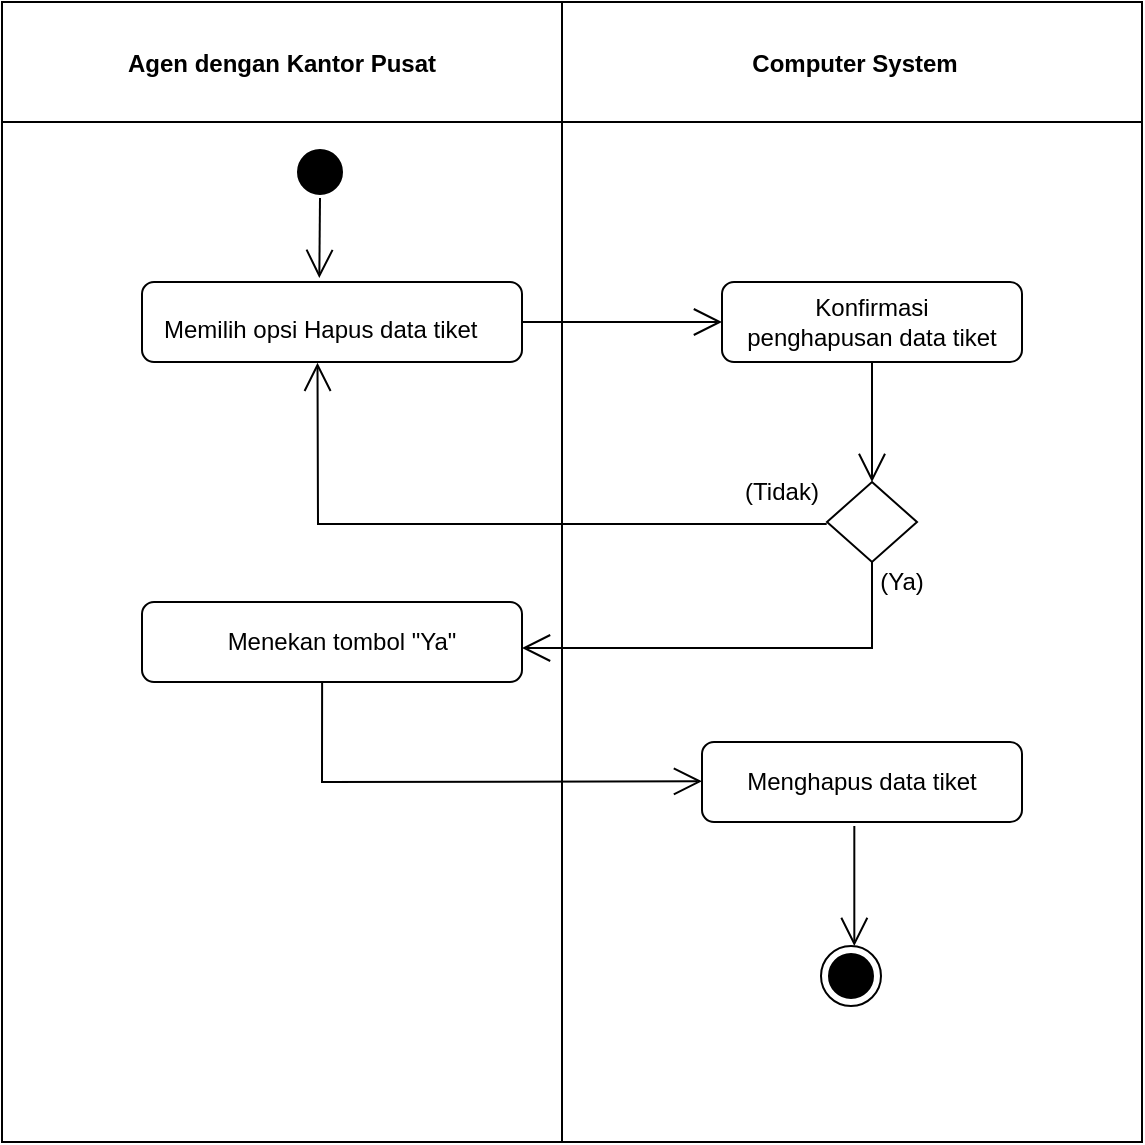 <mxfile version="20.4.0" type="device" pages="5"><diagram id="fzYtFEE2aGmvZtqKyK_m" name="Hapus Data Tiket"><mxGraphModel dx="1038" dy="1671" grid="1" gridSize="10" guides="1" tooltips="1" connect="1" arrows="1" fold="1" page="1" pageScale="1" pageWidth="850" pageHeight="1100" math="0" shadow="0"><root><mxCell id="0"/><mxCell id="1" parent="0"/><mxCell id="LLcMNdsuSrFUatU_9KS7-2" value="" style="rounded=0;whiteSpace=wrap;html=1;" parent="1" vertex="1"><mxGeometry x="160" y="-1040" width="560" height="570" as="geometry"/></mxCell><mxCell id="LLcMNdsuSrFUatU_9KS7-3" value="" style="rounded=0;whiteSpace=wrap;html=1;" parent="1" vertex="1"><mxGeometry x="150" y="-1040" width="280" height="570" as="geometry"/></mxCell><mxCell id="LLcMNdsuSrFUatU_9KS7-5" value="" style="rounded=0;whiteSpace=wrap;html=1;" parent="1" vertex="1"><mxGeometry x="150" y="-1040" width="570" height="60" as="geometry"/></mxCell><mxCell id="LLcMNdsuSrFUatU_9KS7-6" value="" style="rounded=0;whiteSpace=wrap;html=1;" parent="1" vertex="1"><mxGeometry x="150" y="-1040" width="280" height="60" as="geometry"/></mxCell><mxCell id="LLcMNdsuSrFUatU_9KS7-10" value="" style="ellipse;html=1;shape=startState;fillColor=#000000;strokeColor=#000000;" parent="1" vertex="1"><mxGeometry x="294" y="-970" width="30" height="30" as="geometry"/></mxCell><mxCell id="LLcMNdsuSrFUatU_9KS7-15" value="" style="rounded=1;whiteSpace=wrap;html=1;" parent="1" vertex="1"><mxGeometry x="220" y="-900" width="190" height="40" as="geometry"/></mxCell><mxCell id="LLcMNdsuSrFUatU_9KS7-18" value="Memilih opsi Hapus data tiket" style="text;strokeColor=none;fillColor=none;spacingLeft=4;spacingRight=4;overflow=hidden;rotatable=0;points=[[0,0.5],[1,0.5]];portConstraint=eastwest;fontSize=12;" parent="1" vertex="1"><mxGeometry x="225" y="-890" width="170" height="30" as="geometry"/></mxCell><mxCell id="LLcMNdsuSrFUatU_9KS7-26" value="" style="rounded=1;whiteSpace=wrap;html=1;" parent="1" vertex="1"><mxGeometry x="510" y="-900" width="150" height="40" as="geometry"/></mxCell><mxCell id="LLcMNdsuSrFUatU_9KS7-28" value="Konfirmasi penghapusan data tiket" style="text;html=1;strokeColor=none;fillColor=none;align=center;verticalAlign=middle;whiteSpace=wrap;rounded=0;" parent="1" vertex="1"><mxGeometry x="520" y="-895" width="130" height="30" as="geometry"/></mxCell><mxCell id="LLcMNdsuSrFUatU_9KS7-30" value="" style="rhombus;whiteSpace=wrap;html=1;" parent="1" vertex="1"><mxGeometry x="562.5" y="-800" width="45" height="40" as="geometry"/></mxCell><mxCell id="LLcMNdsuSrFUatU_9KS7-33" value="" style="rounded=1;whiteSpace=wrap;html=1;" parent="1" vertex="1"><mxGeometry x="220" y="-740" width="190" height="40" as="geometry"/></mxCell><mxCell id="LLcMNdsuSrFUatU_9KS7-34" value="Menekan tombol &quot;Ya&quot;" style="text;html=1;strokeColor=none;fillColor=none;align=center;verticalAlign=middle;whiteSpace=wrap;rounded=0;" parent="1" vertex="1"><mxGeometry x="250" y="-735" width="140" height="30" as="geometry"/></mxCell><mxCell id="LLcMNdsuSrFUatU_9KS7-35" value="(Ya)" style="text;html=1;strokeColor=none;fillColor=none;align=center;verticalAlign=middle;whiteSpace=wrap;rounded=0;" parent="1" vertex="1"><mxGeometry x="570" y="-765" width="60" height="30" as="geometry"/></mxCell><mxCell id="LLcMNdsuSrFUatU_9KS7-36" value="(Tidak)" style="text;html=1;strokeColor=none;fillColor=none;align=center;verticalAlign=middle;whiteSpace=wrap;rounded=0;" parent="1" vertex="1"><mxGeometry x="510" y="-810" width="60" height="30" as="geometry"/></mxCell><mxCell id="LLcMNdsuSrFUatU_9KS7-37" value="" style="rounded=1;whiteSpace=wrap;html=1;" parent="1" vertex="1"><mxGeometry x="500" y="-670" width="160" height="40" as="geometry"/></mxCell><mxCell id="LLcMNdsuSrFUatU_9KS7-38" value="Menghapus data tiket" style="text;html=1;strokeColor=none;fillColor=none;align=center;verticalAlign=middle;whiteSpace=wrap;rounded=0;" parent="1" vertex="1"><mxGeometry x="520" y="-665" width="120" height="30" as="geometry"/></mxCell><mxCell id="LLcMNdsuSrFUatU_9KS7-40" value="" style="ellipse;html=1;shape=endState;fillColor=#000000;strokeColor=#000000;" parent="1" vertex="1"><mxGeometry x="559.5" y="-568" width="30" height="30" as="geometry"/></mxCell><mxCell id="LLcMNdsuSrFUatU_9KS7-44" value="Agen dengan Kantor Pusat" style="text;align=center;fontStyle=1;verticalAlign=middle;spacingLeft=3;spacingRight=3;strokeColor=none;rotatable=0;points=[[0,0.5],[1,0.5]];portConstraint=eastwest;" parent="1" vertex="1"><mxGeometry x="250" y="-1023" width="80" height="26" as="geometry"/></mxCell><mxCell id="LLcMNdsuSrFUatU_9KS7-45" value="Computer System" style="text;align=center;fontStyle=1;verticalAlign=middle;spacingLeft=3;spacingRight=3;strokeColor=none;rotatable=0;points=[[0,0.5],[1,0.5]];portConstraint=eastwest;" parent="1" vertex="1"><mxGeometry x="536.5" y="-1023" width="80" height="26" as="geometry"/></mxCell><mxCell id="kRzmGYzsAsfbjJtH6zPh-3" value="" style="endArrow=open;endFill=1;endSize=12;html=1;rounded=0;strokeColor=#000000;" parent="1" edge="1"><mxGeometry width="160" relative="1" as="geometry"><mxPoint x="309" y="-942" as="sourcePoint"/><mxPoint x="308.66" y="-902" as="targetPoint"/><Array as="points"/></mxGeometry></mxCell><mxCell id="kRzmGYzsAsfbjJtH6zPh-4" value="" style="endArrow=open;endFill=1;endSize=12;html=1;rounded=0;strokeColor=#000000;entryX=0;entryY=0.5;entryDx=0;entryDy=0;" parent="1" target="LLcMNdsuSrFUatU_9KS7-26" edge="1"><mxGeometry width="160" relative="1" as="geometry"><mxPoint x="410.34" y="-880" as="sourcePoint"/><mxPoint x="410.0" y="-840" as="targetPoint"/><Array as="points"/></mxGeometry></mxCell><mxCell id="kRzmGYzsAsfbjJtH6zPh-5" value="" style="endArrow=open;endFill=1;endSize=12;html=1;rounded=0;strokeColor=#000000;entryX=0.5;entryY=0;entryDx=0;entryDy=0;" parent="1" target="LLcMNdsuSrFUatU_9KS7-30" edge="1"><mxGeometry width="160" relative="1" as="geometry"><mxPoint x="585" y="-860" as="sourcePoint"/><mxPoint x="584.66" y="-820" as="targetPoint"/><Array as="points"/></mxGeometry></mxCell><mxCell id="kRzmGYzsAsfbjJtH6zPh-6" value="" style="endArrow=open;endFill=1;endSize=12;html=1;rounded=0;strokeColor=#000000;entryX=0.475;entryY=0.979;entryDx=0;entryDy=0;entryPerimeter=0;" parent="1" edge="1"><mxGeometry width="160" relative="1" as="geometry"><mxPoint x="562.34" y="-779" as="sourcePoint"/><mxPoint x="307.75" y="-859.63" as="targetPoint"/><Array as="points"><mxPoint x="308" y="-779"/></Array></mxGeometry></mxCell><mxCell id="kRzmGYzsAsfbjJtH6zPh-7" value="" style="endArrow=open;endFill=1;endSize=12;html=1;rounded=0;strokeColor=#000000;entryX=1;entryY=0.75;entryDx=0;entryDy=0;" parent="1" edge="1"><mxGeometry width="160" relative="1" as="geometry"><mxPoint x="585" y="-760" as="sourcePoint"/><mxPoint x="410" y="-717" as="targetPoint"/><Array as="points"><mxPoint x="585" y="-717"/></Array></mxGeometry></mxCell><mxCell id="kRzmGYzsAsfbjJtH6zPh-8" value="" style="endArrow=open;endFill=1;endSize=12;html=1;rounded=0;strokeColor=#000000;entryX=0.5;entryY=0;entryDx=0;entryDy=0;" parent="1" edge="1"><mxGeometry width="160" relative="1" as="geometry"><mxPoint x="576.16" y="-628" as="sourcePoint"/><mxPoint x="576.16" y="-568" as="targetPoint"/><Array as="points"/></mxGeometry></mxCell><mxCell id="kRzmGYzsAsfbjJtH6zPh-9" value="" style="endArrow=open;endFill=1;endSize=12;html=1;rounded=0;strokeColor=#000000;entryX=0;entryY=0.5;entryDx=0;entryDy=0;exitX=0.474;exitY=1;exitDx=0;exitDy=0;exitPerimeter=0;" parent="1" source="LLcMNdsuSrFUatU_9KS7-33" edge="1"><mxGeometry width="160" relative="1" as="geometry"><mxPoint x="400.34" y="-650.34" as="sourcePoint"/><mxPoint x="500" y="-650.34" as="targetPoint"/><Array as="points"><mxPoint x="310" y="-650"/></Array></mxGeometry></mxCell></root></mxGraphModel></diagram><diagram id="_k49F5DwW-Wj4Nlzxaf2" name="Laporan Pemesanan Tiket"><mxGraphModel dx="1038" dy="1671" grid="1" gridSize="10" guides="1" tooltips="1" connect="1" arrows="1" fold="1" page="1" pageScale="1" pageWidth="850" pageHeight="1100" math="0" shadow="0"><root><mxCell id="0"/><mxCell id="1" parent="0"/><mxCell id="2BLSDPbivGHmruRz-sg_-1" value="" style="rounded=0;whiteSpace=wrap;html=1;" parent="1" vertex="1"><mxGeometry x="130" y="-1020" width="590" height="760" as="geometry"/></mxCell><mxCell id="2BLSDPbivGHmruRz-sg_-2" value="" style="rounded=0;whiteSpace=wrap;html=1;" parent="1" vertex="1"><mxGeometry x="130" y="-1008" width="300" height="748" as="geometry"/></mxCell><mxCell id="2BLSDPbivGHmruRz-sg_-3" value="" style="rounded=0;whiteSpace=wrap;html=1;" parent="1" vertex="1"><mxGeometry x="130" y="-1020" width="300" height="50" as="geometry"/></mxCell><mxCell id="2BLSDPbivGHmruRz-sg_-4" value="" style="rounded=0;whiteSpace=wrap;html=1;" parent="1" vertex="1"><mxGeometry x="430" y="-1020" width="290" height="50" as="geometry"/></mxCell><mxCell id="2BLSDPbivGHmruRz-sg_-5" value="" style="rounded=1;whiteSpace=wrap;html=1;" parent="1" vertex="1"><mxGeometry x="450" y="-880" width="250" height="50" as="geometry"/></mxCell><mxCell id="2BLSDPbivGHmruRz-sg_-8" value="Menampilkan tiga opsi laporan yaitu: laporan total pemesanan, laporan total pembayaran, dan laporan pembatalan tiket" style="text;html=1;strokeColor=none;fillColor=none;align=center;verticalAlign=middle;whiteSpace=wrap;rounded=0;" parent="1" vertex="1"><mxGeometry x="450" y="-870" width="240" height="30" as="geometry"/></mxCell><mxCell id="2BLSDPbivGHmruRz-sg_-10" value="" style="rounded=1;whiteSpace=wrap;html=1;" parent="1" vertex="1"><mxGeometry x="150" y="-830" width="260" height="30" as="geometry"/></mxCell><mxCell id="2BLSDPbivGHmruRz-sg_-11" value="Memilih laporan pemesanan tiket" style="text;html=1;strokeColor=none;fillColor=none;align=center;verticalAlign=middle;whiteSpace=wrap;rounded=0;" parent="1" vertex="1"><mxGeometry x="150" y="-830" width="240" height="30" as="geometry"/></mxCell><mxCell id="2BLSDPbivGHmruRz-sg_-13" value="" style="rounded=1;whiteSpace=wrap;html=1;" parent="1" vertex="1"><mxGeometry x="450" y="-790" width="250" height="30" as="geometry"/></mxCell><mxCell id="2BLSDPbivGHmruRz-sg_-14" value="Menampilkan opsi laporan pemesanan tiket" style="text;html=1;strokeColor=none;fillColor=none;align=center;verticalAlign=middle;whiteSpace=wrap;rounded=0;" parent="1" vertex="1"><mxGeometry x="450" y="-790" width="250" height="30" as="geometry"/></mxCell><mxCell id="2BLSDPbivGHmruRz-sg_-15" value="" style="rounded=1;whiteSpace=wrap;html=1;" parent="1" vertex="1"><mxGeometry x="150" y="-730" width="260" height="30" as="geometry"/></mxCell><mxCell id="2BLSDPbivGHmruRz-sg_-16" value="Konfirmasi opsi laporan pemesanan tiket" style="text;html=1;strokeColor=none;fillColor=none;align=center;verticalAlign=middle;whiteSpace=wrap;rounded=0;" parent="1" vertex="1"><mxGeometry x="160" y="-730" width="230" height="30" as="geometry"/></mxCell><mxCell id="2BLSDPbivGHmruRz-sg_-18" value="" style="rhombus;whiteSpace=wrap;html=1;" parent="1" vertex="1"><mxGeometry x="257.5" y="-650" width="35" height="30" as="geometry"/></mxCell><mxCell id="2BLSDPbivGHmruRz-sg_-22" value="" style="rounded=1;whiteSpace=wrap;html=1;" parent="1" vertex="1"><mxGeometry x="450" y="-610" width="240" height="30" as="geometry"/></mxCell><mxCell id="2BLSDPbivGHmruRz-sg_-23" value="Memproses konfirmasi dan menampilkan login username dan password" style="text;html=1;strokeColor=none;fillColor=none;align=center;verticalAlign=middle;whiteSpace=wrap;rounded=0;" parent="1" vertex="1"><mxGeometry x="450" y="-610" width="230" height="30" as="geometry"/></mxCell><mxCell id="2BLSDPbivGHmruRz-sg_-24" value="" style="rounded=1;whiteSpace=wrap;html=1;" parent="1" vertex="1"><mxGeometry x="150" y="-560" width="240" height="30" as="geometry"/></mxCell><mxCell id="2BLSDPbivGHmruRz-sg_-25" value="Memasukkan username dan password" style="text;html=1;strokeColor=none;fillColor=none;align=center;verticalAlign=middle;whiteSpace=wrap;rounded=0;" parent="1" vertex="1"><mxGeometry x="135" y="-560" width="255" height="30" as="geometry"/></mxCell><mxCell id="2BLSDPbivGHmruRz-sg_-27" value="" style="rhombus;whiteSpace=wrap;html=1;" parent="1" vertex="1"><mxGeometry x="257.5" y="-480" width="35" height="30" as="geometry"/></mxCell><mxCell id="2BLSDPbivGHmruRz-sg_-29" value="" style="rounded=1;whiteSpace=wrap;html=1;" parent="1" vertex="1"><mxGeometry x="450" y="-430" width="240" height="30" as="geometry"/></mxCell><mxCell id="2BLSDPbivGHmruRz-sg_-30" value="Menampilkan &quot;berhasil Submit&quot;" style="text;html=1;strokeColor=none;fillColor=none;align=center;verticalAlign=middle;whiteSpace=wrap;rounded=0;" parent="1" vertex="1"><mxGeometry x="450" y="-430" width="230" height="30" as="geometry"/></mxCell><mxCell id="2BLSDPbivGHmruRz-sg_-34" value="" style="rounded=1;whiteSpace=wrap;html=1;" parent="1" vertex="1"><mxGeometry x="150" y="-390" width="240" height="30" as="geometry"/></mxCell><mxCell id="2BLSDPbivGHmruRz-sg_-35" value="Menampilkan rekap data pemesanan tiket" style="text;html=1;strokeColor=none;fillColor=none;align=center;verticalAlign=middle;whiteSpace=wrap;rounded=0;" parent="1" vertex="1"><mxGeometry x="150" y="-390" width="230" height="30" as="geometry"/></mxCell><mxCell id="2BLSDPbivGHmruRz-sg_-36" value="" style="ellipse;html=1;shape=endState;fillColor=#000000;strokeColor=#000000;" parent="1" vertex="1"><mxGeometry x="255" y="-320" width="30" height="30" as="geometry"/></mxCell><mxCell id="2BLSDPbivGHmruRz-sg_-38" value="(Gagal)" style="text;html=1;strokeColor=none;fillColor=none;align=center;verticalAlign=middle;whiteSpace=wrap;rounded=0;" parent="1" vertex="1"><mxGeometry x="287.5" y="-491" width="60" height="30" as="geometry"/></mxCell><mxCell id="2BLSDPbivGHmruRz-sg_-39" value="(Tidak)" style="text;html=1;strokeColor=none;fillColor=none;align=center;verticalAlign=middle;whiteSpace=wrap;rounded=0;" parent="1" vertex="1"><mxGeometry x="289.5" y="-666" width="60" height="30" as="geometry"/></mxCell><mxCell id="2BLSDPbivGHmruRz-sg_-40" value="(Berhasil)" style="text;html=1;strokeColor=none;fillColor=none;align=center;verticalAlign=middle;whiteSpace=wrap;rounded=0;" parent="1" vertex="1"><mxGeometry x="282" y="-443" width="60" height="30" as="geometry"/></mxCell><mxCell id="2BLSDPbivGHmruRz-sg_-41" value="(Ya)" style="text;html=1;strokeColor=none;fillColor=none;align=center;verticalAlign=middle;whiteSpace=wrap;rounded=0;" parent="1" vertex="1"><mxGeometry x="277.5" y="-625" width="60" height="30" as="geometry"/></mxCell><mxCell id="2BLSDPbivGHmruRz-sg_-42" value="Agen dengan Kantor Pusat" style="text;align=center;fontStyle=1;verticalAlign=middle;spacingLeft=3;spacingRight=3;strokeColor=none;rotatable=0;points=[[0,0.5],[1,0.5]];portConstraint=eastwest;" parent="1" vertex="1"><mxGeometry x="240" y="-1008" width="80" height="26" as="geometry"/></mxCell><mxCell id="2BLSDPbivGHmruRz-sg_-43" value="Computer System" style="text;align=center;fontStyle=1;verticalAlign=middle;spacingLeft=3;spacingRight=3;strokeColor=none;rotatable=0;points=[[0,0.5],[1,0.5]];portConstraint=eastwest;" parent="1" vertex="1"><mxGeometry x="530" y="-1008" width="80" height="26" as="geometry"/></mxCell><mxCell id="ZtNHY-RhUFt6rO4V6WKn-1" value="" style="ellipse;html=1;shape=startState;fillColor=#000000;strokeColor=#000000;" parent="1" vertex="1"><mxGeometry x="563" y="-948" width="30" height="30" as="geometry"/></mxCell><mxCell id="uFKDeyuJF_rhhZ2sr-Sc-1" value="" style="endArrow=open;endFill=1;endSize=12;html=1;rounded=0;strokeColor=#000000;" parent="1" edge="1"><mxGeometry width="160" relative="1" as="geometry"><mxPoint x="577" y="-921" as="sourcePoint"/><mxPoint x="576.66" y="-881" as="targetPoint"/><Array as="points"/></mxGeometry></mxCell><mxCell id="LNRrgONPDE-72nGlgQhm-1" value="" style="endArrow=open;endFill=1;endSize=12;html=1;rounded=0;strokeColor=#000000;entryX=1;entryY=0.75;entryDx=0;entryDy=0;" parent="1" edge="1"><mxGeometry width="160" relative="1" as="geometry"><mxPoint x="580" y="-830" as="sourcePoint"/><mxPoint x="410" y="-810" as="targetPoint"/><Array as="points"><mxPoint x="580" y="-810"/></Array></mxGeometry></mxCell><mxCell id="XHv2AAsNiEVmPeErPNjc-1" value="" style="endArrow=open;endFill=1;endSize=12;html=1;rounded=0;strokeColor=#000000;entryX=0;entryY=0.5;entryDx=0;entryDy=0;" parent="1" edge="1"><mxGeometry width="160" relative="1" as="geometry"><mxPoint x="258" y="-800" as="sourcePoint"/><mxPoint x="448" y="-775.34" as="targetPoint"/><Array as="points"><mxPoint x="258" y="-775"/></Array></mxGeometry></mxCell><mxCell id="XHv2AAsNiEVmPeErPNjc-2" value="" style="endArrow=open;endFill=1;endSize=12;html=1;rounded=0;strokeColor=#000000;entryX=1;entryY=0.75;entryDx=0;entryDy=0;exitX=0.33;exitY=1.087;exitDx=0;exitDy=0;exitPerimeter=0;" parent="1" edge="1"><mxGeometry width="160" relative="1" as="geometry"><mxPoint x="532.5" y="-758.39" as="sourcePoint"/><mxPoint x="410" y="-712.41" as="targetPoint"/><Array as="points"><mxPoint x="533" y="-712"/></Array></mxGeometry></mxCell><mxCell id="XHv2AAsNiEVmPeErPNjc-3" value="" style="endArrow=open;endFill=1;endSize=12;html=1;rounded=0;strokeColor=#000000;exitX=0.5;exitY=1;exitDx=0;exitDy=0;" parent="1" source="2BLSDPbivGHmruRz-sg_-16" edge="1"><mxGeometry width="160" relative="1" as="geometry"><mxPoint x="276" y="-692" as="sourcePoint"/><mxPoint x="275.66" y="-652" as="targetPoint"/><Array as="points"/></mxGeometry></mxCell><mxCell id="uIRIiKM9q3m4HDO4YW9x-1" value="" style="endArrow=open;endFill=1;endSize=12;html=1;rounded=0;strokeColor=#000000;entryX=0.5;entryY=1;entryDx=0;entryDy=0;exitX=0;exitY=1;exitDx=0;exitDy=0;" parent="1" edge="1"><mxGeometry width="160" relative="1" as="geometry"><mxPoint x="291.5" y="-635" as="sourcePoint"/><mxPoint x="577" y="-759" as="targetPoint"/><Array as="points"><mxPoint x="577" y="-635"/></Array></mxGeometry></mxCell><mxCell id="uIRIiKM9q3m4HDO4YW9x-2" value="" style="endArrow=open;endFill=1;endSize=12;html=1;rounded=0;strokeColor=#000000;entryX=0;entryY=0.5;entryDx=0;entryDy=0;" parent="1" target="2BLSDPbivGHmruRz-sg_-23" edge="1"><mxGeometry width="160" relative="1" as="geometry"><mxPoint x="274.5" y="-619" as="sourcePoint"/><mxPoint x="464.5" y="-594.34" as="targetPoint"/><Array as="points"><mxPoint x="274.5" y="-594"/></Array></mxGeometry></mxCell><mxCell id="jm3OAKhS9z5PciDMf5Rr-1" value="" style="endArrow=open;endFill=1;endSize=12;html=1;rounded=0;strokeColor=#000000;entryX=1;entryY=0.75;entryDx=0;entryDy=0;exitX=0.25;exitY=1;exitDx=0;exitDy=0;" parent="1" source="2BLSDPbivGHmruRz-sg_-23" edge="1"><mxGeometry width="160" relative="1" as="geometry"><mxPoint x="512.5" y="-590" as="sourcePoint"/><mxPoint x="390" y="-544.02" as="targetPoint"/><Array as="points"><mxPoint x="508" y="-544"/></Array></mxGeometry></mxCell><mxCell id="jm3OAKhS9z5PciDMf5Rr-2" value="" style="endArrow=open;endFill=1;endSize=12;html=1;rounded=0;strokeColor=#000000;exitX=0;exitY=1;exitDx=0;exitDy=0;" parent="1" edge="1"><mxGeometry width="160" relative="1" as="geometry"><mxPoint x="292.5" y="-465" as="sourcePoint"/><mxPoint x="580" y="-580" as="targetPoint"/><Array as="points"><mxPoint x="578" y="-465"/></Array></mxGeometry></mxCell><mxCell id="jm3OAKhS9z5PciDMf5Rr-3" value="" style="endArrow=open;endFill=1;endSize=12;html=1;rounded=0;strokeColor=#000000;exitX=0.5;exitY=1;exitDx=0;exitDy=0;" parent="1" edge="1"><mxGeometry width="160" relative="1" as="geometry"><mxPoint x="274.5" y="-529" as="sourcePoint"/><mxPoint x="275.16" y="-481" as="targetPoint"/><Array as="points"/></mxGeometry></mxCell><mxCell id="jm3OAKhS9z5PciDMf5Rr-4" value="" style="endArrow=open;endFill=1;endSize=12;html=1;rounded=0;strokeColor=#000000;entryX=0;entryY=0.5;entryDx=0;entryDy=0;exitX=0.5;exitY=1;exitDx=0;exitDy=0;" parent="1" source="2BLSDPbivGHmruRz-sg_-27" edge="1"><mxGeometry width="160" relative="1" as="geometry"><mxPoint x="274.5" y="-439" as="sourcePoint"/><mxPoint x="450" y="-415" as="targetPoint"/><Array as="points"><mxPoint x="274.5" y="-414"/></Array></mxGeometry></mxCell><mxCell id="jm3OAKhS9z5PciDMf5Rr-5" value="" style="endArrow=open;endFill=1;endSize=12;html=1;rounded=0;strokeColor=#000000;" parent="1" edge="1"><mxGeometry width="160" relative="1" as="geometry"><mxPoint x="270" y="-360" as="sourcePoint"/><mxPoint x="270.16" y="-320" as="targetPoint"/><Array as="points"/></mxGeometry></mxCell><mxCell id="jm3OAKhS9z5PciDMf5Rr-6" value="" style="endArrow=open;endFill=1;endSize=12;html=1;rounded=0;strokeColor=#000000;entryX=1;entryY=0.75;entryDx=0;entryDy=0;exitX=0.25;exitY=1;exitDx=0;exitDy=0;" parent="1" source="2BLSDPbivGHmruRz-sg_-30" edge="1"><mxGeometry width="160" relative="1" as="geometry"><mxPoint x="510" y="-390" as="sourcePoint"/><mxPoint x="390" y="-377.02" as="targetPoint"/><Array as="points"><mxPoint x="508" y="-377"/></Array></mxGeometry></mxCell></root></mxGraphModel></diagram><diagram id="Kdm-276wH6HmmE1nkFyu" name="Laporan Pembatalan Tiket"><mxGraphModel dx="1038" dy="1671" grid="1" gridSize="10" guides="1" tooltips="1" connect="1" arrows="1" fold="1" page="1" pageScale="1" pageWidth="850" pageHeight="1100" math="0" shadow="0"><root><mxCell id="0"/><mxCell id="1" parent="0"/><mxCell id="aJ0h0A2BG1AKec4YamCj-1" value="" style="rounded=0;whiteSpace=wrap;html=1;" parent="1" vertex="1"><mxGeometry x="130" y="-1020" width="590" height="760" as="geometry"/></mxCell><mxCell id="aJ0h0A2BG1AKec4YamCj-2" value="" style="rounded=0;whiteSpace=wrap;html=1;" parent="1" vertex="1"><mxGeometry x="130" y="-1008" width="300" height="748" as="geometry"/></mxCell><mxCell id="aJ0h0A2BG1AKec4YamCj-3" value="" style="rounded=0;whiteSpace=wrap;html=1;" parent="1" vertex="1"><mxGeometry x="130" y="-1020" width="300" height="50" as="geometry"/></mxCell><mxCell id="aJ0h0A2BG1AKec4YamCj-4" value="" style="rounded=0;whiteSpace=wrap;html=1;" parent="1" vertex="1"><mxGeometry x="430" y="-1020" width="290" height="50" as="geometry"/></mxCell><mxCell id="aJ0h0A2BG1AKec4YamCj-5" value="" style="rounded=1;whiteSpace=wrap;html=1;" parent="1" vertex="1"><mxGeometry x="450" y="-880" width="250" height="50" as="geometry"/></mxCell><mxCell id="aJ0h0A2BG1AKec4YamCj-6" value="Menampilkan tiga opsi laporan yaitu: laporan total pemesanan, laporan total pembayaran, dan laporan pembatalan tiket" style="text;html=1;strokeColor=none;fillColor=none;align=center;verticalAlign=middle;whiteSpace=wrap;rounded=0;" parent="1" vertex="1"><mxGeometry x="450" y="-870" width="240" height="30" as="geometry"/></mxCell><mxCell id="aJ0h0A2BG1AKec4YamCj-7" value="" style="rounded=1;whiteSpace=wrap;html=1;" parent="1" vertex="1"><mxGeometry x="150" y="-830" width="260" height="30" as="geometry"/></mxCell><mxCell id="aJ0h0A2BG1AKec4YamCj-8" value="Memilih laporan pembatalan tiket" style="text;html=1;strokeColor=none;fillColor=none;align=center;verticalAlign=middle;whiteSpace=wrap;rounded=0;" parent="1" vertex="1"><mxGeometry x="150" y="-830" width="240" height="30" as="geometry"/></mxCell><mxCell id="aJ0h0A2BG1AKec4YamCj-9" value="" style="rounded=1;whiteSpace=wrap;html=1;" parent="1" vertex="1"><mxGeometry x="450" y="-790" width="250" height="30" as="geometry"/></mxCell><mxCell id="aJ0h0A2BG1AKec4YamCj-10" value="Menampilkan opsi laporan pembatalan tiket" style="text;html=1;strokeColor=none;fillColor=none;align=center;verticalAlign=middle;whiteSpace=wrap;rounded=0;" parent="1" vertex="1"><mxGeometry x="450" y="-790" width="250" height="30" as="geometry"/></mxCell><mxCell id="aJ0h0A2BG1AKec4YamCj-11" value="" style="rounded=1;whiteSpace=wrap;html=1;" parent="1" vertex="1"><mxGeometry x="150" y="-730" width="260" height="30" as="geometry"/></mxCell><mxCell id="aJ0h0A2BG1AKec4YamCj-12" value="Konfirmasi opsi laporan pembatalan tiket" style="text;html=1;strokeColor=none;fillColor=none;align=center;verticalAlign=middle;whiteSpace=wrap;rounded=0;" parent="1" vertex="1"><mxGeometry x="160" y="-730" width="230" height="30" as="geometry"/></mxCell><mxCell id="aJ0h0A2BG1AKec4YamCj-13" value="" style="rhombus;whiteSpace=wrap;html=1;" parent="1" vertex="1"><mxGeometry x="257.5" y="-650" width="35" height="30" as="geometry"/></mxCell><mxCell id="aJ0h0A2BG1AKec4YamCj-14" value="" style="rounded=1;whiteSpace=wrap;html=1;" parent="1" vertex="1"><mxGeometry x="450" y="-610" width="240" height="30" as="geometry"/></mxCell><mxCell id="aJ0h0A2BG1AKec4YamCj-15" value="Memproses konfirmasi dan menampilkan login username dan password" style="text;html=1;strokeColor=none;fillColor=none;align=center;verticalAlign=middle;whiteSpace=wrap;rounded=0;" parent="1" vertex="1"><mxGeometry x="450" y="-610" width="230" height="30" as="geometry"/></mxCell><mxCell id="aJ0h0A2BG1AKec4YamCj-16" value="" style="rounded=1;whiteSpace=wrap;html=1;" parent="1" vertex="1"><mxGeometry x="150" y="-560" width="240" height="30" as="geometry"/></mxCell><mxCell id="aJ0h0A2BG1AKec4YamCj-17" value="Memasukkan username dan password" style="text;html=1;strokeColor=none;fillColor=none;align=center;verticalAlign=middle;whiteSpace=wrap;rounded=0;" parent="1" vertex="1"><mxGeometry x="135" y="-560" width="255" height="30" as="geometry"/></mxCell><mxCell id="aJ0h0A2BG1AKec4YamCj-18" value="" style="rhombus;whiteSpace=wrap;html=1;" parent="1" vertex="1"><mxGeometry x="257.5" y="-480" width="35" height="30" as="geometry"/></mxCell><mxCell id="aJ0h0A2BG1AKec4YamCj-19" value="" style="rounded=1;whiteSpace=wrap;html=1;" parent="1" vertex="1"><mxGeometry x="450" y="-430" width="240" height="30" as="geometry"/></mxCell><mxCell id="aJ0h0A2BG1AKec4YamCj-20" value="Menampilkan &quot;berhasil Submit&quot;" style="text;html=1;strokeColor=none;fillColor=none;align=center;verticalAlign=middle;whiteSpace=wrap;rounded=0;" parent="1" vertex="1"><mxGeometry x="450" y="-430" width="230" height="30" as="geometry"/></mxCell><mxCell id="aJ0h0A2BG1AKec4YamCj-21" value="" style="rounded=1;whiteSpace=wrap;html=1;" parent="1" vertex="1"><mxGeometry x="150" y="-390" width="240" height="30" as="geometry"/></mxCell><mxCell id="aJ0h0A2BG1AKec4YamCj-22" value="Menampilkan rekap data pembatalan tiket" style="text;html=1;strokeColor=none;fillColor=none;align=center;verticalAlign=middle;whiteSpace=wrap;rounded=0;" parent="1" vertex="1"><mxGeometry x="150" y="-390" width="230" height="30" as="geometry"/></mxCell><mxCell id="aJ0h0A2BG1AKec4YamCj-23" value="" style="ellipse;html=1;shape=endState;fillColor=#000000;strokeColor=#000000;" parent="1" vertex="1"><mxGeometry x="255" y="-320" width="30" height="30" as="geometry"/></mxCell><mxCell id="aJ0h0A2BG1AKec4YamCj-24" value="(Gagal)" style="text;html=1;strokeColor=none;fillColor=none;align=center;verticalAlign=middle;whiteSpace=wrap;rounded=0;" parent="1" vertex="1"><mxGeometry x="287.5" y="-491" width="60" height="30" as="geometry"/></mxCell><mxCell id="aJ0h0A2BG1AKec4YamCj-25" value="(Tidak)" style="text;html=1;strokeColor=none;fillColor=none;align=center;verticalAlign=middle;whiteSpace=wrap;rounded=0;" parent="1" vertex="1"><mxGeometry x="289.5" y="-666" width="60" height="30" as="geometry"/></mxCell><mxCell id="aJ0h0A2BG1AKec4YamCj-26" value="(Berhasil)" style="text;html=1;strokeColor=none;fillColor=none;align=center;verticalAlign=middle;whiteSpace=wrap;rounded=0;" parent="1" vertex="1"><mxGeometry x="282" y="-443" width="60" height="30" as="geometry"/></mxCell><mxCell id="aJ0h0A2BG1AKec4YamCj-27" value="(Ya)" style="text;html=1;strokeColor=none;fillColor=none;align=center;verticalAlign=middle;whiteSpace=wrap;rounded=0;" parent="1" vertex="1"><mxGeometry x="277.5" y="-625" width="60" height="30" as="geometry"/></mxCell><mxCell id="aJ0h0A2BG1AKec4YamCj-28" value="Agen dengan Kantor Pusat" style="text;align=center;fontStyle=1;verticalAlign=middle;spacingLeft=3;spacingRight=3;strokeColor=none;rotatable=0;points=[[0,0.5],[1,0.5]];portConstraint=eastwest;" parent="1" vertex="1"><mxGeometry x="240" y="-1008" width="80" height="26" as="geometry"/></mxCell><mxCell id="aJ0h0A2BG1AKec4YamCj-29" value="Computer System" style="text;align=center;fontStyle=1;verticalAlign=middle;spacingLeft=3;spacingRight=3;strokeColor=none;rotatable=0;points=[[0,0.5],[1,0.5]];portConstraint=eastwest;" parent="1" vertex="1"><mxGeometry x="530" y="-1008" width="80" height="26" as="geometry"/></mxCell><mxCell id="aJ0h0A2BG1AKec4YamCj-30" value="" style="ellipse;html=1;shape=startState;fillColor=#000000;strokeColor=#000000;" parent="1" vertex="1"><mxGeometry x="563" y="-948" width="30" height="30" as="geometry"/></mxCell><mxCell id="aJ0h0A2BG1AKec4YamCj-31" value="" style="endArrow=open;endFill=1;endSize=12;html=1;rounded=0;strokeColor=#000000;" parent="1" edge="1"><mxGeometry width="160" relative="1" as="geometry"><mxPoint x="577" y="-921" as="sourcePoint"/><mxPoint x="576.66" y="-881" as="targetPoint"/><Array as="points"/></mxGeometry></mxCell><mxCell id="aJ0h0A2BG1AKec4YamCj-32" value="" style="endArrow=open;endFill=1;endSize=12;html=1;rounded=0;strokeColor=#000000;entryX=1;entryY=0.75;entryDx=0;entryDy=0;" parent="1" edge="1"><mxGeometry width="160" relative="1" as="geometry"><mxPoint x="580" y="-830" as="sourcePoint"/><mxPoint x="410" y="-810" as="targetPoint"/><Array as="points"><mxPoint x="580" y="-810"/></Array></mxGeometry></mxCell><mxCell id="aJ0h0A2BG1AKec4YamCj-33" value="" style="endArrow=open;endFill=1;endSize=12;html=1;rounded=0;strokeColor=#000000;entryX=0;entryY=0.5;entryDx=0;entryDy=0;" parent="1" edge="1"><mxGeometry width="160" relative="1" as="geometry"><mxPoint x="258" y="-800" as="sourcePoint"/><mxPoint x="448" y="-775.34" as="targetPoint"/><Array as="points"><mxPoint x="258" y="-775"/></Array></mxGeometry></mxCell><mxCell id="aJ0h0A2BG1AKec4YamCj-34" value="" style="endArrow=open;endFill=1;endSize=12;html=1;rounded=0;strokeColor=#000000;entryX=1;entryY=0.75;entryDx=0;entryDy=0;exitX=0.33;exitY=1.087;exitDx=0;exitDy=0;exitPerimeter=0;" parent="1" edge="1"><mxGeometry width="160" relative="1" as="geometry"><mxPoint x="532.5" y="-758.39" as="sourcePoint"/><mxPoint x="410" y="-712.41" as="targetPoint"/><Array as="points"><mxPoint x="533" y="-712"/></Array></mxGeometry></mxCell><mxCell id="aJ0h0A2BG1AKec4YamCj-35" value="" style="endArrow=open;endFill=1;endSize=12;html=1;rounded=0;strokeColor=#000000;exitX=0.5;exitY=1;exitDx=0;exitDy=0;" parent="1" source="aJ0h0A2BG1AKec4YamCj-12" edge="1"><mxGeometry width="160" relative="1" as="geometry"><mxPoint x="276" y="-692" as="sourcePoint"/><mxPoint x="275.66" y="-652" as="targetPoint"/><Array as="points"/></mxGeometry></mxCell><mxCell id="aJ0h0A2BG1AKec4YamCj-36" value="" style="endArrow=open;endFill=1;endSize=12;html=1;rounded=0;strokeColor=#000000;entryX=0.5;entryY=1;entryDx=0;entryDy=0;exitX=0;exitY=1;exitDx=0;exitDy=0;" parent="1" edge="1"><mxGeometry width="160" relative="1" as="geometry"><mxPoint x="291.5" y="-635" as="sourcePoint"/><mxPoint x="577" y="-759" as="targetPoint"/><Array as="points"><mxPoint x="577" y="-635"/></Array></mxGeometry></mxCell><mxCell id="aJ0h0A2BG1AKec4YamCj-37" value="" style="endArrow=open;endFill=1;endSize=12;html=1;rounded=0;strokeColor=#000000;entryX=0;entryY=0.5;entryDx=0;entryDy=0;" parent="1" target="aJ0h0A2BG1AKec4YamCj-15" edge="1"><mxGeometry width="160" relative="1" as="geometry"><mxPoint x="274.5" y="-619" as="sourcePoint"/><mxPoint x="464.5" y="-594.34" as="targetPoint"/><Array as="points"><mxPoint x="274.5" y="-594"/></Array></mxGeometry></mxCell><mxCell id="aJ0h0A2BG1AKec4YamCj-38" value="" style="endArrow=open;endFill=1;endSize=12;html=1;rounded=0;strokeColor=#000000;entryX=1;entryY=0.75;entryDx=0;entryDy=0;exitX=0.25;exitY=1;exitDx=0;exitDy=0;" parent="1" source="aJ0h0A2BG1AKec4YamCj-15" edge="1"><mxGeometry width="160" relative="1" as="geometry"><mxPoint x="512.5" y="-590" as="sourcePoint"/><mxPoint x="390" y="-544.02" as="targetPoint"/><Array as="points"><mxPoint x="508" y="-544"/></Array></mxGeometry></mxCell><mxCell id="aJ0h0A2BG1AKec4YamCj-39" value="" style="endArrow=open;endFill=1;endSize=12;html=1;rounded=0;strokeColor=#000000;exitX=0;exitY=1;exitDx=0;exitDy=0;" parent="1" edge="1"><mxGeometry width="160" relative="1" as="geometry"><mxPoint x="292.5" y="-465" as="sourcePoint"/><mxPoint x="580" y="-580" as="targetPoint"/><Array as="points"><mxPoint x="578" y="-465"/></Array></mxGeometry></mxCell><mxCell id="aJ0h0A2BG1AKec4YamCj-40" value="" style="endArrow=open;endFill=1;endSize=12;html=1;rounded=0;strokeColor=#000000;exitX=0.5;exitY=1;exitDx=0;exitDy=0;" parent="1" edge="1"><mxGeometry width="160" relative="1" as="geometry"><mxPoint x="274.5" y="-529" as="sourcePoint"/><mxPoint x="275.16" y="-481" as="targetPoint"/><Array as="points"/></mxGeometry></mxCell><mxCell id="aJ0h0A2BG1AKec4YamCj-41" value="" style="endArrow=open;endFill=1;endSize=12;html=1;rounded=0;strokeColor=#000000;entryX=0;entryY=0.5;entryDx=0;entryDy=0;exitX=0.5;exitY=1;exitDx=0;exitDy=0;" parent="1" source="aJ0h0A2BG1AKec4YamCj-18" edge="1"><mxGeometry width="160" relative="1" as="geometry"><mxPoint x="274.5" y="-439" as="sourcePoint"/><mxPoint x="450" y="-415" as="targetPoint"/><Array as="points"><mxPoint x="274.5" y="-414"/></Array></mxGeometry></mxCell><mxCell id="aJ0h0A2BG1AKec4YamCj-42" value="" style="endArrow=open;endFill=1;endSize=12;html=1;rounded=0;strokeColor=#000000;" parent="1" edge="1"><mxGeometry width="160" relative="1" as="geometry"><mxPoint x="270" y="-360" as="sourcePoint"/><mxPoint x="270.16" y="-320" as="targetPoint"/><Array as="points"/></mxGeometry></mxCell><mxCell id="aJ0h0A2BG1AKec4YamCj-43" value="" style="endArrow=open;endFill=1;endSize=12;html=1;rounded=0;strokeColor=#000000;entryX=1;entryY=0.75;entryDx=0;entryDy=0;exitX=0.25;exitY=1;exitDx=0;exitDy=0;" parent="1" source="aJ0h0A2BG1AKec4YamCj-20" edge="1"><mxGeometry width="160" relative="1" as="geometry"><mxPoint x="510" y="-390" as="sourcePoint"/><mxPoint x="390" y="-377.02" as="targetPoint"/><Array as="points"><mxPoint x="508" y="-377"/></Array></mxGeometry></mxCell></root></mxGraphModel></diagram><diagram id="fcVVycf6VGSObDPO4KQb" name="Laporan Pembayaran Tiket"><mxGraphModel dx="1038" dy="1671" grid="1" gridSize="10" guides="1" tooltips="1" connect="1" arrows="1" fold="1" page="1" pageScale="1" pageWidth="850" pageHeight="1100" math="0" shadow="0"><root><mxCell id="0"/><mxCell id="1" parent="0"/><mxCell id="T9CCHXMSJst3Rqfl4_XA-1" value="" style="rounded=0;whiteSpace=wrap;html=1;" parent="1" vertex="1"><mxGeometry x="130" y="-1020" width="590" height="760" as="geometry"/></mxCell><mxCell id="T9CCHXMSJst3Rqfl4_XA-2" value="" style="rounded=0;whiteSpace=wrap;html=1;" parent="1" vertex="1"><mxGeometry x="130" y="-1008" width="300" height="748" as="geometry"/></mxCell><mxCell id="T9CCHXMSJst3Rqfl4_XA-3" value="" style="rounded=0;whiteSpace=wrap;html=1;" parent="1" vertex="1"><mxGeometry x="130" y="-1020" width="300" height="50" as="geometry"/></mxCell><mxCell id="T9CCHXMSJst3Rqfl4_XA-4" value="" style="rounded=0;whiteSpace=wrap;html=1;" parent="1" vertex="1"><mxGeometry x="430" y="-1020" width="290" height="50" as="geometry"/></mxCell><mxCell id="T9CCHXMSJst3Rqfl4_XA-5" value="" style="rounded=1;whiteSpace=wrap;html=1;" parent="1" vertex="1"><mxGeometry x="450" y="-880" width="250" height="50" as="geometry"/></mxCell><mxCell id="T9CCHXMSJst3Rqfl4_XA-6" value="Menampilkan tiga opsi laporan yaitu: laporan total pemesanan, laporan total pembayaran, dan laporan pembatalan tiket" style="text;html=1;strokeColor=none;fillColor=none;align=center;verticalAlign=middle;whiteSpace=wrap;rounded=0;" parent="1" vertex="1"><mxGeometry x="450" y="-870" width="240" height="30" as="geometry"/></mxCell><mxCell id="T9CCHXMSJst3Rqfl4_XA-7" value="" style="rounded=1;whiteSpace=wrap;html=1;" parent="1" vertex="1"><mxGeometry x="150" y="-830" width="260" height="30" as="geometry"/></mxCell><mxCell id="T9CCHXMSJst3Rqfl4_XA-8" value="Memilih laporan pembayaran tiket" style="text;html=1;strokeColor=none;fillColor=none;align=center;verticalAlign=middle;whiteSpace=wrap;rounded=0;" parent="1" vertex="1"><mxGeometry x="150" y="-830" width="240" height="30" as="geometry"/></mxCell><mxCell id="T9CCHXMSJst3Rqfl4_XA-9" value="" style="rounded=1;whiteSpace=wrap;html=1;" parent="1" vertex="1"><mxGeometry x="450" y="-790" width="250" height="30" as="geometry"/></mxCell><mxCell id="T9CCHXMSJst3Rqfl4_XA-10" value="Menampilkan opsi laporan pembayaran tiket" style="text;html=1;strokeColor=none;fillColor=none;align=center;verticalAlign=middle;whiteSpace=wrap;rounded=0;" parent="1" vertex="1"><mxGeometry x="450" y="-790" width="250" height="30" as="geometry"/></mxCell><mxCell id="T9CCHXMSJst3Rqfl4_XA-11" value="" style="rounded=1;whiteSpace=wrap;html=1;" parent="1" vertex="1"><mxGeometry x="150" y="-730" width="260" height="30" as="geometry"/></mxCell><mxCell id="T9CCHXMSJst3Rqfl4_XA-12" value="Konfirmasi opsi laporan pembayaran tiket" style="text;html=1;strokeColor=none;fillColor=none;align=center;verticalAlign=middle;whiteSpace=wrap;rounded=0;" parent="1" vertex="1"><mxGeometry x="160" y="-730" width="230" height="30" as="geometry"/></mxCell><mxCell id="T9CCHXMSJst3Rqfl4_XA-13" value="" style="rhombus;whiteSpace=wrap;html=1;" parent="1" vertex="1"><mxGeometry x="257.5" y="-650" width="35" height="30" as="geometry"/></mxCell><mxCell id="T9CCHXMSJst3Rqfl4_XA-14" value="" style="rounded=1;whiteSpace=wrap;html=1;" parent="1" vertex="1"><mxGeometry x="450" y="-610" width="240" height="30" as="geometry"/></mxCell><mxCell id="T9CCHXMSJst3Rqfl4_XA-15" value="Memproses konfirmasi dan menampilkan login username dan password" style="text;html=1;strokeColor=none;fillColor=none;align=center;verticalAlign=middle;whiteSpace=wrap;rounded=0;" parent="1" vertex="1"><mxGeometry x="450" y="-610" width="230" height="30" as="geometry"/></mxCell><mxCell id="T9CCHXMSJst3Rqfl4_XA-16" value="" style="rounded=1;whiteSpace=wrap;html=1;" parent="1" vertex="1"><mxGeometry x="150" y="-560" width="240" height="30" as="geometry"/></mxCell><mxCell id="T9CCHXMSJst3Rqfl4_XA-17" value="Memasukkan username dan password" style="text;html=1;strokeColor=none;fillColor=none;align=center;verticalAlign=middle;whiteSpace=wrap;rounded=0;" parent="1" vertex="1"><mxGeometry x="135" y="-560" width="255" height="30" as="geometry"/></mxCell><mxCell id="T9CCHXMSJst3Rqfl4_XA-18" value="" style="rhombus;whiteSpace=wrap;html=1;" parent="1" vertex="1"><mxGeometry x="257.5" y="-480" width="35" height="30" as="geometry"/></mxCell><mxCell id="T9CCHXMSJst3Rqfl4_XA-19" value="" style="rounded=1;whiteSpace=wrap;html=1;" parent="1" vertex="1"><mxGeometry x="450" y="-430" width="240" height="30" as="geometry"/></mxCell><mxCell id="T9CCHXMSJst3Rqfl4_XA-20" value="Menampilkan &quot;berhasil Submit&quot;" style="text;html=1;strokeColor=none;fillColor=none;align=center;verticalAlign=middle;whiteSpace=wrap;rounded=0;" parent="1" vertex="1"><mxGeometry x="450" y="-430" width="230" height="30" as="geometry"/></mxCell><mxCell id="T9CCHXMSJst3Rqfl4_XA-21" value="" style="rounded=1;whiteSpace=wrap;html=1;" parent="1" vertex="1"><mxGeometry x="150" y="-390" width="240" height="30" as="geometry"/></mxCell><mxCell id="T9CCHXMSJst3Rqfl4_XA-22" value="Menampilkan rekap data pembayaran tiket" style="text;html=1;strokeColor=none;fillColor=none;align=center;verticalAlign=middle;whiteSpace=wrap;rounded=0;" parent="1" vertex="1"><mxGeometry x="150" y="-390" width="230" height="30" as="geometry"/></mxCell><mxCell id="T9CCHXMSJst3Rqfl4_XA-23" value="" style="ellipse;html=1;shape=endState;fillColor=#000000;strokeColor=#000000;" parent="1" vertex="1"><mxGeometry x="255" y="-320" width="30" height="30" as="geometry"/></mxCell><mxCell id="T9CCHXMSJst3Rqfl4_XA-24" value="(Gagal)" style="text;html=1;strokeColor=none;fillColor=none;align=center;verticalAlign=middle;whiteSpace=wrap;rounded=0;" parent="1" vertex="1"><mxGeometry x="287.5" y="-491" width="60" height="30" as="geometry"/></mxCell><mxCell id="T9CCHXMSJst3Rqfl4_XA-25" value="(Tidak)" style="text;html=1;strokeColor=none;fillColor=none;align=center;verticalAlign=middle;whiteSpace=wrap;rounded=0;" parent="1" vertex="1"><mxGeometry x="289.5" y="-666" width="60" height="30" as="geometry"/></mxCell><mxCell id="T9CCHXMSJst3Rqfl4_XA-26" value="(Berhasil)" style="text;html=1;strokeColor=none;fillColor=none;align=center;verticalAlign=middle;whiteSpace=wrap;rounded=0;" parent="1" vertex="1"><mxGeometry x="282" y="-443" width="60" height="30" as="geometry"/></mxCell><mxCell id="T9CCHXMSJst3Rqfl4_XA-27" value="(Ya)" style="text;html=1;strokeColor=none;fillColor=none;align=center;verticalAlign=middle;whiteSpace=wrap;rounded=0;" parent="1" vertex="1"><mxGeometry x="277.5" y="-625" width="60" height="30" as="geometry"/></mxCell><mxCell id="T9CCHXMSJst3Rqfl4_XA-28" value="Agen dengan Kantor Pusat" style="text;align=center;fontStyle=1;verticalAlign=middle;spacingLeft=3;spacingRight=3;strokeColor=none;rotatable=0;points=[[0,0.5],[1,0.5]];portConstraint=eastwest;" parent="1" vertex="1"><mxGeometry x="240" y="-1008" width="80" height="26" as="geometry"/></mxCell><mxCell id="T9CCHXMSJst3Rqfl4_XA-29" value="Computer System" style="text;align=center;fontStyle=1;verticalAlign=middle;spacingLeft=3;spacingRight=3;strokeColor=none;rotatable=0;points=[[0,0.5],[1,0.5]];portConstraint=eastwest;" parent="1" vertex="1"><mxGeometry x="530" y="-1008" width="80" height="26" as="geometry"/></mxCell><mxCell id="T9CCHXMSJst3Rqfl4_XA-30" value="" style="ellipse;html=1;shape=startState;fillColor=#000000;strokeColor=#000000;" parent="1" vertex="1"><mxGeometry x="563" y="-948" width="30" height="30" as="geometry"/></mxCell><mxCell id="T9CCHXMSJst3Rqfl4_XA-31" value="" style="endArrow=open;endFill=1;endSize=12;html=1;rounded=0;strokeColor=#000000;" parent="1" edge="1"><mxGeometry width="160" relative="1" as="geometry"><mxPoint x="577" y="-921" as="sourcePoint"/><mxPoint x="576.66" y="-881" as="targetPoint"/><Array as="points"/></mxGeometry></mxCell><mxCell id="T9CCHXMSJst3Rqfl4_XA-32" value="" style="endArrow=open;endFill=1;endSize=12;html=1;rounded=0;strokeColor=#000000;entryX=1;entryY=0.75;entryDx=0;entryDy=0;" parent="1" edge="1"><mxGeometry width="160" relative="1" as="geometry"><mxPoint x="580" y="-830" as="sourcePoint"/><mxPoint x="410" y="-810" as="targetPoint"/><Array as="points"><mxPoint x="580" y="-810"/></Array></mxGeometry></mxCell><mxCell id="T9CCHXMSJst3Rqfl4_XA-33" value="" style="endArrow=open;endFill=1;endSize=12;html=1;rounded=0;strokeColor=#000000;entryX=0;entryY=0.5;entryDx=0;entryDy=0;" parent="1" edge="1"><mxGeometry width="160" relative="1" as="geometry"><mxPoint x="258" y="-800" as="sourcePoint"/><mxPoint x="448" y="-775.34" as="targetPoint"/><Array as="points"><mxPoint x="258" y="-775"/></Array></mxGeometry></mxCell><mxCell id="T9CCHXMSJst3Rqfl4_XA-34" value="" style="endArrow=open;endFill=1;endSize=12;html=1;rounded=0;strokeColor=#000000;entryX=1;entryY=0.75;entryDx=0;entryDy=0;exitX=0.33;exitY=1.087;exitDx=0;exitDy=0;exitPerimeter=0;" parent="1" edge="1"><mxGeometry width="160" relative="1" as="geometry"><mxPoint x="532.5" y="-758.39" as="sourcePoint"/><mxPoint x="410" y="-712.41" as="targetPoint"/><Array as="points"><mxPoint x="533" y="-712"/></Array></mxGeometry></mxCell><mxCell id="T9CCHXMSJst3Rqfl4_XA-35" value="" style="endArrow=open;endFill=1;endSize=12;html=1;rounded=0;strokeColor=#000000;exitX=0.5;exitY=1;exitDx=0;exitDy=0;" parent="1" source="T9CCHXMSJst3Rqfl4_XA-12" edge="1"><mxGeometry width="160" relative="1" as="geometry"><mxPoint x="276" y="-692" as="sourcePoint"/><mxPoint x="275.66" y="-652" as="targetPoint"/><Array as="points"/></mxGeometry></mxCell><mxCell id="T9CCHXMSJst3Rqfl4_XA-36" value="" style="endArrow=open;endFill=1;endSize=12;html=1;rounded=0;strokeColor=#000000;entryX=0.5;entryY=1;entryDx=0;entryDy=0;exitX=0;exitY=1;exitDx=0;exitDy=0;" parent="1" edge="1"><mxGeometry width="160" relative="1" as="geometry"><mxPoint x="291.5" y="-635" as="sourcePoint"/><mxPoint x="577" y="-759" as="targetPoint"/><Array as="points"><mxPoint x="577" y="-635"/></Array></mxGeometry></mxCell><mxCell id="T9CCHXMSJst3Rqfl4_XA-37" value="" style="endArrow=open;endFill=1;endSize=12;html=1;rounded=0;strokeColor=#000000;entryX=0;entryY=0.5;entryDx=0;entryDy=0;" parent="1" target="T9CCHXMSJst3Rqfl4_XA-15" edge="1"><mxGeometry width="160" relative="1" as="geometry"><mxPoint x="274.5" y="-619" as="sourcePoint"/><mxPoint x="464.5" y="-594.34" as="targetPoint"/><Array as="points"><mxPoint x="274.5" y="-594"/></Array></mxGeometry></mxCell><mxCell id="T9CCHXMSJst3Rqfl4_XA-38" value="" style="endArrow=open;endFill=1;endSize=12;html=1;rounded=0;strokeColor=#000000;entryX=1;entryY=0.75;entryDx=0;entryDy=0;exitX=0.25;exitY=1;exitDx=0;exitDy=0;" parent="1" source="T9CCHXMSJst3Rqfl4_XA-15" edge="1"><mxGeometry width="160" relative="1" as="geometry"><mxPoint x="512.5" y="-590" as="sourcePoint"/><mxPoint x="390" y="-544.02" as="targetPoint"/><Array as="points"><mxPoint x="508" y="-544"/></Array></mxGeometry></mxCell><mxCell id="T9CCHXMSJst3Rqfl4_XA-39" value="" style="endArrow=open;endFill=1;endSize=12;html=1;rounded=0;strokeColor=#000000;exitX=0;exitY=1;exitDx=0;exitDy=0;" parent="1" edge="1"><mxGeometry width="160" relative="1" as="geometry"><mxPoint x="292.5" y="-465" as="sourcePoint"/><mxPoint x="580" y="-580" as="targetPoint"/><Array as="points"><mxPoint x="578" y="-465"/></Array></mxGeometry></mxCell><mxCell id="T9CCHXMSJst3Rqfl4_XA-40" value="" style="endArrow=open;endFill=1;endSize=12;html=1;rounded=0;strokeColor=#000000;exitX=0.5;exitY=1;exitDx=0;exitDy=0;" parent="1" edge="1"><mxGeometry width="160" relative="1" as="geometry"><mxPoint x="274.5" y="-529" as="sourcePoint"/><mxPoint x="275.16" y="-481" as="targetPoint"/><Array as="points"/></mxGeometry></mxCell><mxCell id="T9CCHXMSJst3Rqfl4_XA-41" value="" style="endArrow=open;endFill=1;endSize=12;html=1;rounded=0;strokeColor=#000000;entryX=0;entryY=0.5;entryDx=0;entryDy=0;exitX=0.5;exitY=1;exitDx=0;exitDy=0;" parent="1" source="T9CCHXMSJst3Rqfl4_XA-18" edge="1"><mxGeometry width="160" relative="1" as="geometry"><mxPoint x="274.5" y="-439" as="sourcePoint"/><mxPoint x="450" y="-415" as="targetPoint"/><Array as="points"><mxPoint x="274.5" y="-414"/></Array></mxGeometry></mxCell><mxCell id="T9CCHXMSJst3Rqfl4_XA-42" value="" style="endArrow=open;endFill=1;endSize=12;html=1;rounded=0;strokeColor=#000000;" parent="1" edge="1"><mxGeometry width="160" relative="1" as="geometry"><mxPoint x="270" y="-360" as="sourcePoint"/><mxPoint x="270.16" y="-320" as="targetPoint"/><Array as="points"/></mxGeometry></mxCell><mxCell id="T9CCHXMSJst3Rqfl4_XA-43" value="" style="endArrow=open;endFill=1;endSize=12;html=1;rounded=0;strokeColor=#000000;entryX=1;entryY=0.75;entryDx=0;entryDy=0;exitX=0.25;exitY=1;exitDx=0;exitDy=0;" parent="1" source="T9CCHXMSJst3Rqfl4_XA-20" edge="1"><mxGeometry width="160" relative="1" as="geometry"><mxPoint x="510" y="-390" as="sourcePoint"/><mxPoint x="390" y="-377.02" as="targetPoint"/><Array as="points"><mxPoint x="508" y="-377"/></Array></mxGeometry></mxCell></root></mxGraphModel></diagram><diagram id="edjxjrqO58ZF37C7XVHH" name="Logout"><mxGraphModel dx="1038" dy="1613" grid="1" gridSize="10" guides="1" tooltips="1" connect="1" arrows="1" fold="1" page="1" pageScale="1" pageWidth="850" pageHeight="1100" math="0" shadow="0"><root><mxCell id="0"/><mxCell id="1" parent="0"/><mxCell id="KJftP8tOcFcnSXWqMjwO-1" value="" style="rounded=0;whiteSpace=wrap;html=1;" parent="1" vertex="1"><mxGeometry x="160" y="-1040" width="560" height="570" as="geometry"/></mxCell><mxCell id="KJftP8tOcFcnSXWqMjwO-2" value="" style="rounded=0;whiteSpace=wrap;html=1;" parent="1" vertex="1"><mxGeometry x="150" y="-1040" width="280" height="570" as="geometry"/></mxCell><mxCell id="KJftP8tOcFcnSXWqMjwO-3" value="" style="rounded=0;whiteSpace=wrap;html=1;" parent="1" vertex="1"><mxGeometry x="150" y="-1040" width="570" height="60" as="geometry"/></mxCell><mxCell id="KJftP8tOcFcnSXWqMjwO-4" value="" style="rounded=0;whiteSpace=wrap;html=1;" parent="1" vertex="1"><mxGeometry x="150" y="-1040" width="280" height="60" as="geometry"/></mxCell><mxCell id="KJftP8tOcFcnSXWqMjwO-7" value="" style="rounded=1;whiteSpace=wrap;html=1;" parent="1" vertex="1"><mxGeometry x="220" y="-900" width="190" height="40" as="geometry"/></mxCell><mxCell id="KJftP8tOcFcnSXWqMjwO-9" value="Memilih opsi logout" style="text;strokeColor=none;fillColor=none;spacingLeft=4;spacingRight=4;overflow=hidden;rotatable=0;points=[[0,0.5],[1,0.5]];portConstraint=eastwest;fontSize=12;" parent="1" vertex="1"><mxGeometry x="247" y="-895" width="170" height="31" as="geometry"/></mxCell><mxCell id="KJftP8tOcFcnSXWqMjwO-25" value="Agen dengan Kantor Pusat" style="text;align=center;fontStyle=1;verticalAlign=middle;spacingLeft=3;spacingRight=3;strokeColor=none;rotatable=0;points=[[0,0.5],[1,0.5]];portConstraint=eastwest;" parent="1" vertex="1"><mxGeometry x="260" y="-1030" width="80" height="26" as="geometry"/></mxCell><mxCell id="KJftP8tOcFcnSXWqMjwO-26" value="System" style="text;align=center;fontStyle=1;verticalAlign=middle;spacingLeft=3;spacingRight=3;strokeColor=none;rotatable=0;points=[[0,0.5],[1,0.5]];portConstraint=eastwest;" parent="1" vertex="1"><mxGeometry x="550" y="-1030" width="80" height="26" as="geometry"/></mxCell><mxCell id="Y6L4kj1AUJS4c3-aWB3S-1" value="" style="ellipse;html=1;shape=startState;fillColor=#000000;strokeColor=#000000;" parent="1" vertex="1"><mxGeometry x="300" y="-967" width="30" height="30" as="geometry"/></mxCell><mxCell id="lXiU-d6bBwnUlPbUVbUq-3" value="" style="endArrow=open;endFill=1;endSize=12;html=1;rounded=0;strokeColor=#000000;exitX=0.5;exitY=1;exitDx=0;exitDy=0;" parent="1" edge="1"><mxGeometry width="160" relative="1" as="geometry"><mxPoint x="314.84" y="-940" as="sourcePoint"/><mxPoint x="314" y="-900" as="targetPoint"/><Array as="points"/></mxGeometry></mxCell><mxCell id="lXiU-d6bBwnUlPbUVbUq-4" value="" style="endArrow=open;endFill=1;endSize=12;html=1;rounded=0;strokeColor=#000000;exitX=1;exitY=0.5;exitDx=0;exitDy=0;entryX=0;entryY=0.5;entryDx=0;entryDy=0;" parent="1" edge="1"><mxGeometry width="160" relative="1" as="geometry"><mxPoint x="411" y="-879.5" as="sourcePoint"/><mxPoint x="510" y="-880" as="targetPoint"/><Array as="points"/></mxGeometry></mxCell><mxCell id="LETvatCxzCnUVw3Gqmh--1" value="" style="rhombus;whiteSpace=wrap;html=1;" vertex="1" parent="1"><mxGeometry x="552" y="-800" width="80" height="80" as="geometry"/></mxCell><mxCell id="LETvatCxzCnUVw3Gqmh--2" value="" style="rounded=1;whiteSpace=wrap;html=1;" vertex="1" parent="1"><mxGeometry x="512" y="-620" width="150" height="40" as="geometry"/></mxCell><mxCell id="LETvatCxzCnUVw3Gqmh--3" value="System memproses logout" style="text;html=1;strokeColor=none;fillColor=none;align=center;verticalAlign=middle;whiteSpace=wrap;rounded=0;" vertex="1" parent="1"><mxGeometry x="522" y="-614" width="130" height="30" as="geometry"/></mxCell><mxCell id="LETvatCxzCnUVw3Gqmh--4" value="" style="ellipse;html=1;shape=endState;fillColor=#000000;strokeColor=#000000;" vertex="1" parent="1"><mxGeometry x="577" y="-520" width="30" height="30" as="geometry"/></mxCell><mxCell id="LETvatCxzCnUVw3Gqmh--5" value="" style="endArrow=open;endFill=1;endSize=12;html=1;rounded=0;strokeColor=#000000;exitX=0.5;exitY=1;exitDx=0;exitDy=0;" edge="1" parent="1"><mxGeometry width="160" relative="1" as="geometry"><mxPoint x="592" y="-580" as="sourcePoint"/><mxPoint x="591.66" y="-520" as="targetPoint"/><Array as="points"/></mxGeometry></mxCell><mxCell id="YUCxPX7VveNkkGYS20Lr-1" value="(Ya)" style="text;html=1;strokeColor=none;fillColor=none;align=center;verticalAlign=middle;whiteSpace=wrap;rounded=0;" vertex="1" parent="1"><mxGeometry x="530" y="-710" width="60" height="30" as="geometry"/></mxCell><mxCell id="xNAALPnAGITCPSF3H_7p-1" value="" style="rounded=1;whiteSpace=wrap;html=1;" vertex="1" parent="1"><mxGeometry x="512" y="-900" width="150" height="40" as="geometry"/></mxCell><mxCell id="xNAALPnAGITCPSF3H_7p-2" value="Konfirmasi logout" style="text;html=1;strokeColor=none;fillColor=none;align=center;verticalAlign=middle;whiteSpace=wrap;rounded=0;" vertex="1" parent="1"><mxGeometry x="522" y="-893" width="130" height="30" as="geometry"/></mxCell><mxCell id="4-0BLy7__MikaNqarOXW-1" value="" style="endArrow=open;endFill=1;endSize=12;html=1;rounded=0;strokeColor=#000000;exitX=0.5;exitY=1;exitDx=0;exitDy=0;" edge="1" parent="1"><mxGeometry width="160" relative="1" as="geometry"><mxPoint x="591.84" y="-860" as="sourcePoint"/><mxPoint x="591.5" y="-800" as="targetPoint"/><Array as="points"/></mxGeometry></mxCell><mxCell id="RxYfTnJP0t99TkMLfGFU-1" value="" style="endArrow=open;endFill=1;endSize=12;html=1;rounded=0;strokeColor=#000000;entryX=1;entryY=0.5;entryDx=0;entryDy=0;" edge="1" parent="1" target="tVrUrdsWtcLG_k5tBiCf-1"><mxGeometry width="160" relative="1" as="geometry"><mxPoint x="592" y="-720" as="sourcePoint"/><mxPoint x="417" y="-677" as="targetPoint"/><Array as="points"><mxPoint x="592" y="-677"/></Array></mxGeometry></mxCell><mxCell id="tVrUrdsWtcLG_k5tBiCf-1" value="" style="rounded=1;whiteSpace=wrap;html=1;" vertex="1" parent="1"><mxGeometry x="172" y="-699" width="190" height="40" as="geometry"/></mxCell><mxCell id="tVrUrdsWtcLG_k5tBiCf-2" value="Menekan tombol &quot;Ya&quot;" style="text;html=1;strokeColor=none;fillColor=none;align=center;verticalAlign=middle;whiteSpace=wrap;rounded=0;" vertex="1" parent="1"><mxGeometry x="202" y="-694" width="140" height="30" as="geometry"/></mxCell><mxCell id="AIYEV6lYKIwzMVRtbB6H-1" value="" style="endArrow=open;endFill=1;endSize=12;html=1;rounded=0;strokeColor=#000000;entryX=0;entryY=0.5;entryDx=0;entryDy=0;exitX=0.571;exitY=1.03;exitDx=0;exitDy=0;exitPerimeter=0;" edge="1" parent="1" source="tVrUrdsWtcLG_k5tBiCf-1" target="LETvatCxzCnUVw3Gqmh--2"><mxGeometry width="160" relative="1" as="geometry"><mxPoint x="280.06" y="-650" as="sourcePoint"/><mxPoint x="470" y="-600.34" as="targetPoint"/><Array as="points"><mxPoint x="280" y="-600"/></Array></mxGeometry></mxCell><mxCell id="AIYEV6lYKIwzMVRtbB6H-3" value="(Tidak)" style="text;html=1;strokeColor=none;fillColor=none;align=center;verticalAlign=middle;whiteSpace=wrap;rounded=0;" vertex="1" parent="1"><mxGeometry x="480" y="-790" width="60" height="30" as="geometry"/></mxCell><mxCell id="M5XBiqubBe4G7YndF4XH-1" value="" style="endArrow=open;endFill=1;endSize=12;html=1;rounded=0;strokeColor=#000000;entryX=0.475;entryY=0.979;entryDx=0;entryDy=0;entryPerimeter=0;exitX=0;exitY=0.5;exitDx=0;exitDy=0;" edge="1" parent="1" source="LETvatCxzCnUVw3Gqmh--1"><mxGeometry width="160" relative="1" as="geometry"><mxPoint x="567.29" y="-779.37" as="sourcePoint"/><mxPoint x="312.7" y="-860" as="targetPoint"/><Array as="points"><mxPoint x="313" y="-760"/></Array></mxGeometry></mxCell></root></mxGraphModel></diagram></mxfile>